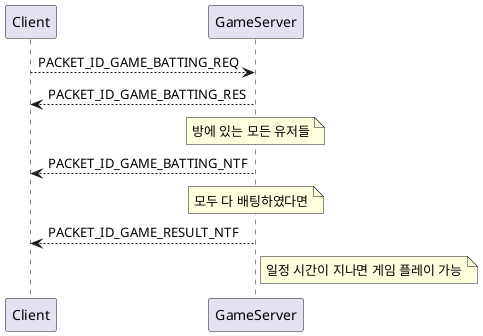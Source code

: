 @startuml
Client --> GameServer: PACKET_ID_GAME_BATTING_REQ

GameServer --> Client: PACKET_ID_GAME_BATTING_RES

note over GameServer: 방에 있는 모든 유저들
GameServer --> Client: PACKET_ID_GAME_BATTING_NTF

note over GameServer: 모두 다 배팅하였다면
GameServer --> Client: PACKET_ID_GAME_RESULT_NTF
note right GameServer: 일정 시간이 지나면 게임 플레이 가능
@enduml